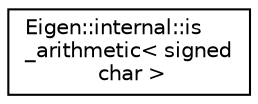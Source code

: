 digraph "Graphical Class Hierarchy"
{
  edge [fontname="Helvetica",fontsize="10",labelfontname="Helvetica",labelfontsize="10"];
  node [fontname="Helvetica",fontsize="10",shape=record];
  rankdir="LR";
  Node1 [label="Eigen::internal::is\l_arithmetic\< signed\l char \>",height=0.2,width=0.4,color="black", fillcolor="white", style="filled",URL="$struct_eigen_1_1internal_1_1is__arithmetic_3_01signed_01char_01_4.html"];
}
